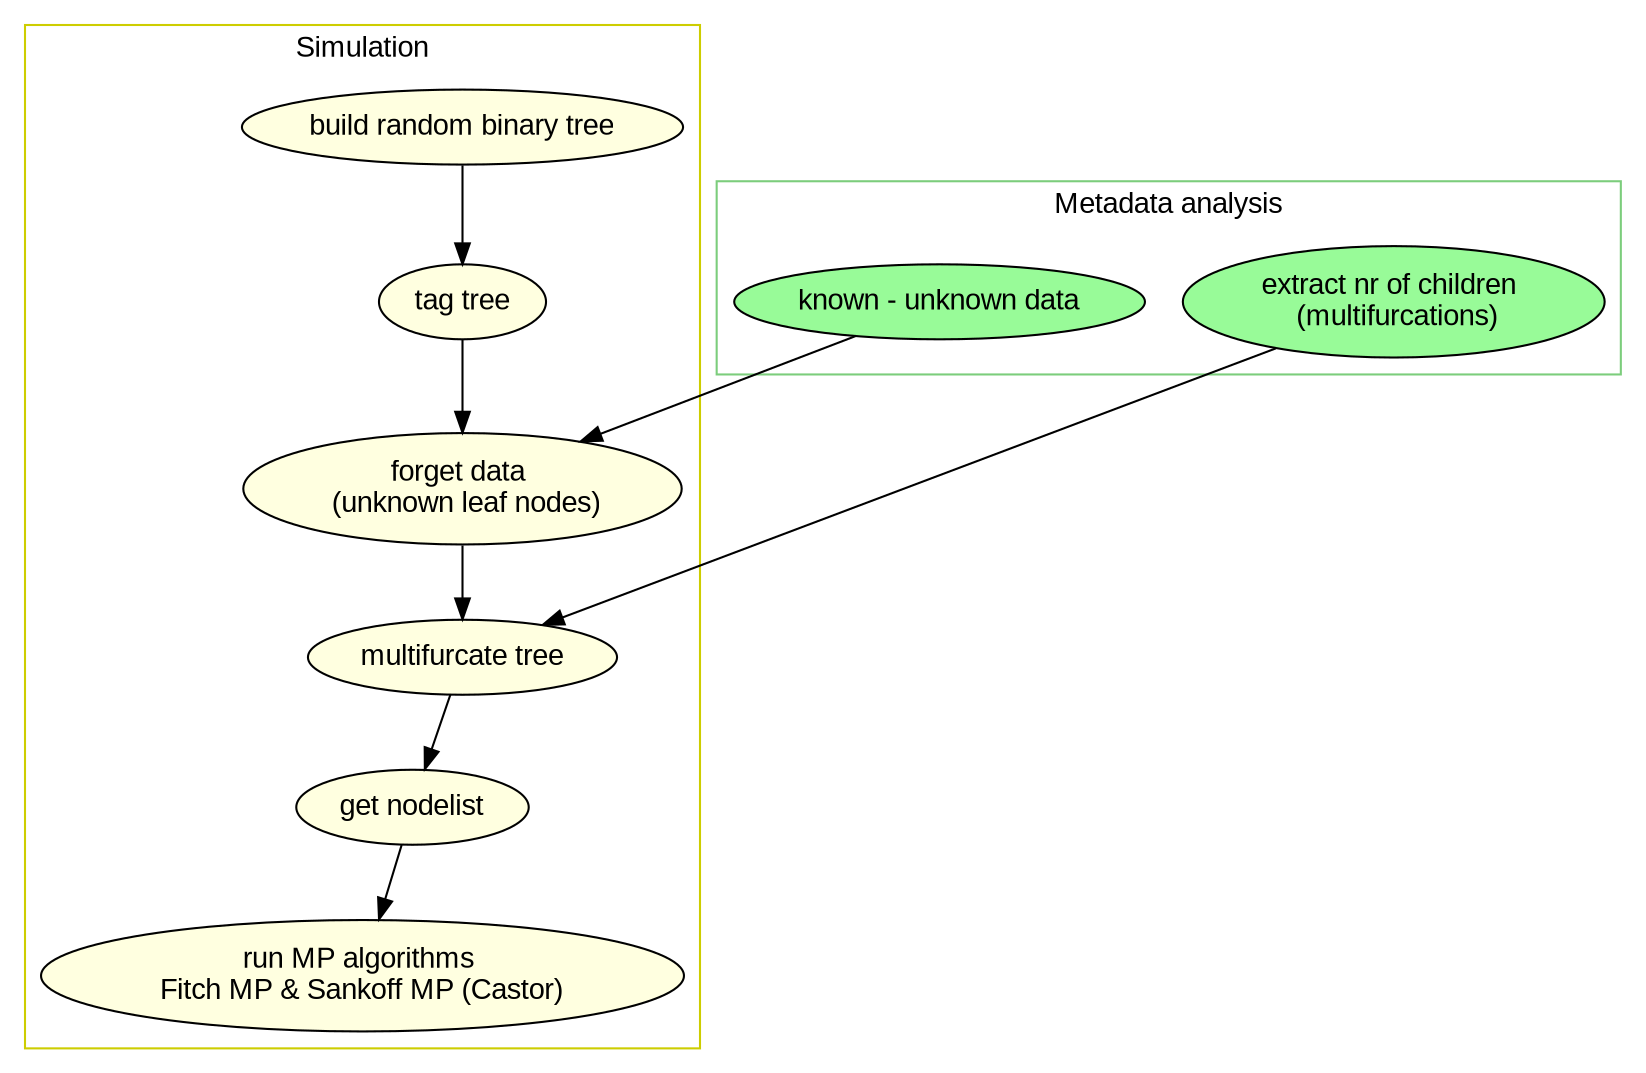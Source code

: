 digraph G {
	graph[fontname="arial"]
	node [style=filled, fontname="arial"];

	subgraph cluster_2 {
		label = "Metadata analysis";
		node [fillcolor=palegreen];
		color=palegreen3
		c0;
		c2;
	}

	c0 [label = "known - unknown data"]
	c2 [label = "extract nr of children \n (multifurcations)"]

	subgraph cluster_3 {
		label = "Simulation";
		node [fillcolor=lightyellow];
		color=yellow3
		d0 -> d1 -> d2 -> d3 -> d4 -> d5;
	}

	d0 [label = "build random binary tree"]
	d1 [label = "tag tree"]
	d2 [label = "forget data \n (unknown leaf nodes)"]
	d3 [label = "multifurcate tree"]
	d4 [label = "get nodelist"]
	d5 [label = "run MP algorithms \n Fitch MP & Sankoff MP (Castor) "]

	c0 -> d2;
	c2 -> d3;
	
}